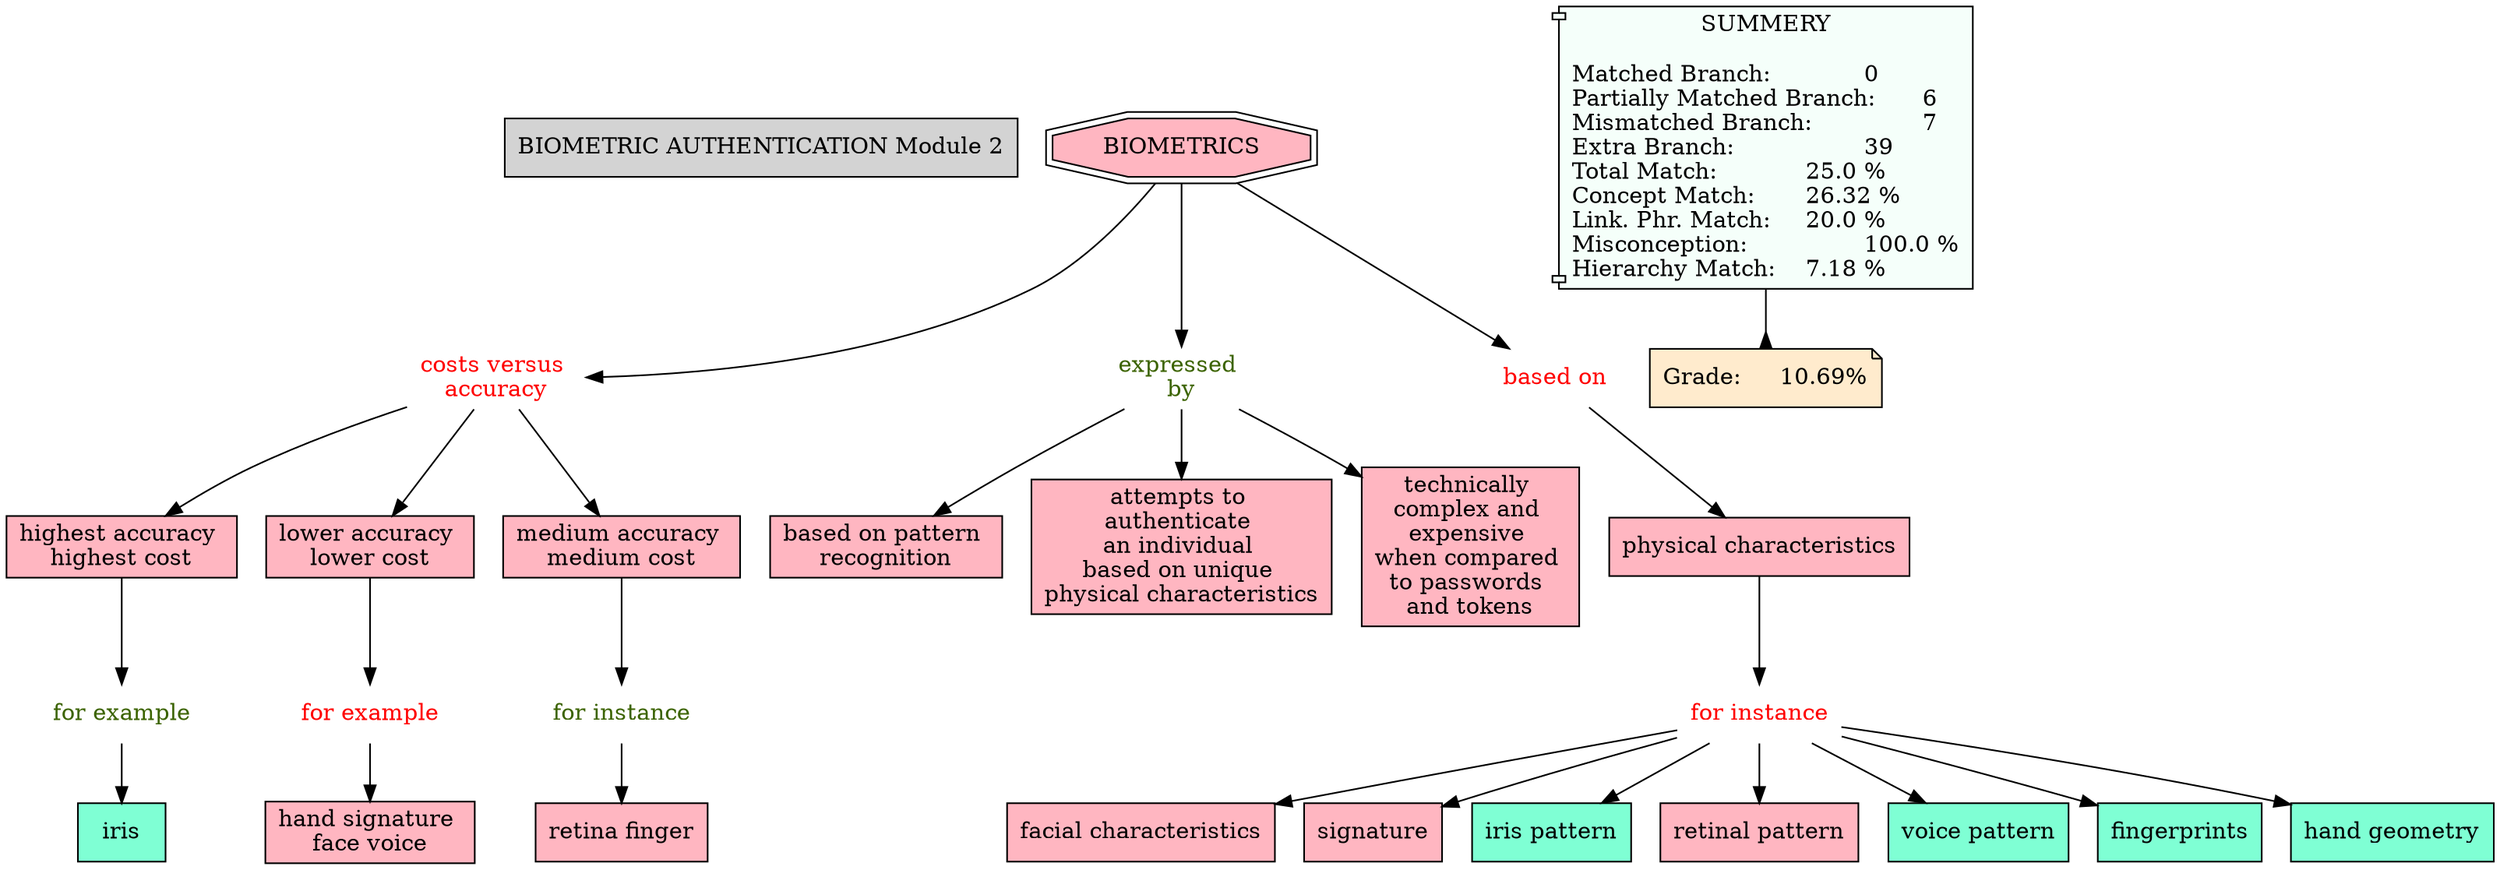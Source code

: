 // The Round Table
digraph {
	"1S3Z94NPF-13DQJ0-JZ5" [label="BIOMETRIC AUTHENTICATION Module 2" Gsplines=true shape=rect style=filled]
	"1S3ZV8X3K-1RHK537-17XQ" [label="for example
" Gsplines=true fontcolor=red shape=none]
	"1S3ZTT9W0-22MF745-17DS" [label="hand signature 
face voice
" Gsplines=true fillcolor="#FFB6C1" shape=rect style=filled]
	"1S3ZV8X3K-1RHK537-17XQ" -> "1S3ZTT9W0-22MF745-17DS" [constraint=true]
	"1S3ZTDYLR-10WVJQW-16VZ" [label="physical characteristics
" Gsplines=true fillcolor="#FFB6C1" shape=rect style=filled]
	"1S3ZTM51B-1X8DKLV-175T" [label="for instance
" Gsplines=true fontcolor=red shape=none]
	"1S3ZTDYLR-10WVJQW-16VZ" -> "1S3ZTM51B-1X8DKLV-175T" [constraint=true]
	"1S3ZV949J-20N8PCF-17Z0" [label="for example
" Gsplines=true fontcolor="#3B6300" shape=none]
	"1S3ZTVB37-DS40DH-17GD" [label=iris Gsplines=true fillcolor=aquamarine shape=rect style=filled]
	"1S3ZV949J-20N8PCF-17Z0" -> "1S3ZTVB37-DS40DH-17GD" [constraint=true]
	"1S3ZTT1Y0-YG6DPW-17D6" [label="costs versus 
accuracy" Gsplines=true fontcolor=red shape=none]
	"1S3ZTZ53R-2BKYNR0-17L8" [label="highest accuracy 
highest cost
" Gsplines=true fillcolor="#FFB6C1" shape=rect style=filled]
	"1S3ZTT1Y0-YG6DPW-17D6" -> "1S3ZTZ53R-2BKYNR0-17L8" [constraint=true]
	"1S3ZT740L-1TBKZ1G-1669" [label=BIOMETRICS Gsplines=true fillcolor="#FFB6C1" shape=doubleoctagon style=filled]
	"1S3ZTJT2F-FGF6KV-171T" [label="expressed 
by" Gsplines=true fontcolor="#3B6300" shape=none]
	"1S3ZT740L-1TBKZ1G-1669" -> "1S3ZTJT2F-FGF6KV-171T" [constraint=true]
	"1S3ZTM51B-1X8DKLV-175T" [label="for instance
" Gsplines=true fontcolor=red shape=none]
	"1S3ZTFG8X-XLXFNY-16WZ" [label="facial characteristics
" Gsplines=true fillcolor="#FFB6C1" shape=rect style=filled]
	"1S3ZTM51B-1X8DKLV-175T" -> "1S3ZTFG8X-XLXFNY-16WZ" [constraint=true]
	"1S3ZTJT2F-FGF6KV-171T" [label="expressed 
by" Gsplines=true fontcolor="#3B6300" shape=none]
	"1S3ZT7B9N-NX55CF-169D" [label="based on pattern 
recognition" Gsplines=true fillcolor="#FFB6C1" shape=rect style=filled]
	"1S3ZTJT2F-FGF6KV-171T" -> "1S3ZT7B9N-NX55CF-169D" [constraint=true]
	"1S3ZT740L-1TBKZ1G-1669" [label=BIOMETRICS Gsplines=true fillcolor="#FFB6C1" shape=doubleoctagon style=filled]
	"1S3ZTL29Y-14NSKBD-174K" [label="based on" Gsplines=true fontcolor=red shape=none]
	"1S3ZT740L-1TBKZ1G-1669" -> "1S3ZTL29Y-14NSKBD-174K" [constraint=true]
	"1S3ZTM51B-1X8DKLV-175T" [label="for instance
" Gsplines=true fontcolor=red shape=none]
	"1S3ZTHFVK-29RD90X-170T" [label=signature Gsplines=true fillcolor="#FFB6C1" shape=rect style=filled]
	"1S3ZTM51B-1X8DKLV-175T" -> "1S3ZTHFVK-29RD90X-170T" [constraint=true]
	"1S3ZTT1Y0-YG6DPW-17D6" [label="costs versus 
accuracy" Gsplines=true fontcolor=red shape=none]
	"1S3ZTQ22L-15Z21DY-17B3" [label="lower accuracy 
lower cost
" Gsplines=true fillcolor="#FFB6C1" shape=rect style=filled]
	"1S3ZTT1Y0-YG6DPW-17D6" -> "1S3ZTQ22L-15Z21DY-17B3" [constraint=true]
	"1S3ZTM51B-1X8DKLV-175T" [label="for instance
" Gsplines=true fontcolor=red shape=none]
	"1S3ZTGKBD-1B6VW5F-16Z4" [label="iris pattern
" Gsplines=true fillcolor=aquamarine shape=rect style=filled]
	"1S3ZTM51B-1X8DKLV-175T" -> "1S3ZTGKBD-1B6VW5F-16Z4" [constraint=true]
	"1S3ZTM51B-1X8DKLV-175T" [label="for instance
" Gsplines=true fontcolor=red shape=none]
	"1S3ZTGJ3G-2D7QVMS-16Z0" [label="retinal pattern
" Gsplines=true fillcolor="#FFB6C1" shape=rect style=filled]
	"1S3ZTM51B-1X8DKLV-175T" -> "1S3ZTGJ3G-2D7QVMS-16Z0" [constraint=true]
	"1S3ZTJT2F-FGF6KV-171T" [label="expressed 
by" Gsplines=true fontcolor="#3B6300" shape=none]
	"1S3ZT7D99-10F1CLD-169J" [label="attempts to 
authenticate 
an individual 
based on unique 
physical characteristics
" Gsplines=true fillcolor="#FFB6C1" shape=rect style=filled]
	"1S3ZTJT2F-FGF6KV-171T" -> "1S3ZT7D99-10F1CLD-169J" [constraint=true]
	"1S3ZTZ53R-2BKYNR0-17L8" [label="highest accuracy 
highest cost
" Gsplines=true fillcolor="#FFB6C1" shape=rect style=filled]
	"1S3ZV949J-20N8PCF-17Z0" [label="for example
" Gsplines=true fontcolor="#3B6300" shape=none]
	"1S3ZTZ53R-2BKYNR0-17L8" -> "1S3ZV949J-20N8PCF-17Z0" [constraint=true]
	"1S3ZT740L-1TBKZ1G-1669" [label=BIOMETRICS Gsplines=true fillcolor="#FFB6C1" shape=doubleoctagon style=filled]
	"1S3ZTT1Y0-YG6DPW-17D6" [label="costs versus 
accuracy" Gsplines=true fontcolor=red shape=none]
	"1S3ZT740L-1TBKZ1G-1669" -> "1S3ZTT1Y0-YG6DPW-17D6" [constraint=true]
	"1S3ZTM51B-1X8DKLV-175T" [label="for instance
" Gsplines=true fontcolor=red shape=none]
	"1S3ZTH6B0-2CPPT5W-1707" [label="voice pattern
" Gsplines=true fillcolor=aquamarine shape=rect style=filled]
	"1S3ZTM51B-1X8DKLV-175T" -> "1S3ZTH6B0-2CPPT5W-1707" [constraint=true]
	"1S3ZTL29Y-14NSKBD-174K" [label="based on" Gsplines=true fontcolor=red shape=none]
	"1S3ZTDYLR-10WVJQW-16VZ" [label="physical characteristics
" Gsplines=true fillcolor="#FFB6C1" shape=rect style=filled]
	"1S3ZTL29Y-14NSKBD-174K" -> "1S3ZTDYLR-10WVJQW-16VZ" [constraint=true]
	"1S3ZTM51B-1X8DKLV-175T" [label="for instance
" Gsplines=true fontcolor=red shape=none]
	"1S3ZTFHKN-1WR0C92-16X3" [label=fingerprints Gsplines=true fillcolor=aquamarine shape=rect style=filled]
	"1S3ZTM51B-1X8DKLV-175T" -> "1S3ZTFHKN-1WR0C92-16X3" [constraint=true]
	"1S3ZTT1Y0-YG6DPW-17D6" [label="costs versus 
accuracy" Gsplines=true fontcolor=red shape=none]
	"1S3ZTYH4Q-1DYV633-17K7" [label="medium accuracy 
medium cost
" Gsplines=true fillcolor="#FFB6C1" shape=rect style=filled]
	"1S3ZTT1Y0-YG6DPW-17D6" -> "1S3ZTYH4Q-1DYV633-17K7" [constraint=true]
	"1S3ZTM51B-1X8DKLV-175T" [label="for instance
" Gsplines=true fontcolor=red shape=none]
	"1S3ZTFK4G-24LYPWD-16X7" [label="hand geometry
" Gsplines=true fillcolor=aquamarine shape=rect style=filled]
	"1S3ZTM51B-1X8DKLV-175T" -> "1S3ZTFK4G-24LYPWD-16X7" [constraint=true]
	"1S3ZTYH4Q-1DYV633-17K7" [label="medium accuracy 
medium cost
" Gsplines=true fillcolor="#FFB6C1" shape=rect style=filled]
	"1S3ZV90YJ-1K85CFN-17YC" [label="for instance
" Gsplines=true fontcolor="#3B6300" shape=none]
	"1S3ZTYH4Q-1DYV633-17K7" -> "1S3ZV90YJ-1K85CFN-17YC" [constraint=true]
	"1S3ZV90YJ-1K85CFN-17YC" [label="for instance
" Gsplines=true fontcolor="#3B6300" shape=none]
	"1S3ZTV0SG-K2JWP3-17FS" [label="retina finger
" Gsplines=true fillcolor="#FFB6C1" shape=rect style=filled]
	"1S3ZV90YJ-1K85CFN-17YC" -> "1S3ZTV0SG-K2JWP3-17FS" [constraint=true]
	"1S3ZTQ22L-15Z21DY-17B3" [label="lower accuracy 
lower cost
" Gsplines=true fillcolor="#FFB6C1" shape=rect style=filled]
	"1S3ZV8X3K-1RHK537-17XQ" [label="for example
" Gsplines=true fontcolor=red shape=none]
	"1S3ZTQ22L-15Z21DY-17B3" -> "1S3ZV8X3K-1RHK537-17XQ" [constraint=true]
	"1S3ZTJT2F-FGF6KV-171T" [label="expressed 
by" Gsplines=true fontcolor="#3B6300" shape=none]
	"1S3ZTCWBT-141PMLG-16S1" [label="technically 
complex and 
expensive 
when compared 
to passwords 
and tokens
" Gsplines=true fillcolor="#FFB6C1" shape=rect style=filled]
	"1S3ZTJT2F-FGF6KV-171T" -> "1S3ZTCWBT-141PMLG-16S1" [constraint=true]
	Stat [label="SUMMERY

Matched Branch:		0\lPartially Matched Branch:	6\lMismatched Branch:		7\lExtra Branch:			39\lTotal Match:		25.0 %\lConcept Match:	26.32 %\lLink. Phr. Match:	20.0 %\lMisconception:		100.0 %\lHierarchy Match:	7.18 %\l" Gsplines=true fillcolor="#F5FFFA" shape=component style=filled]
	Grade [label="Grade:	10.69%" Gsplines=true fillcolor="#FFEBCD" shape=note style=filled]
	Stat -> Grade [arrowhead=inv color=black constraint=true]
}

